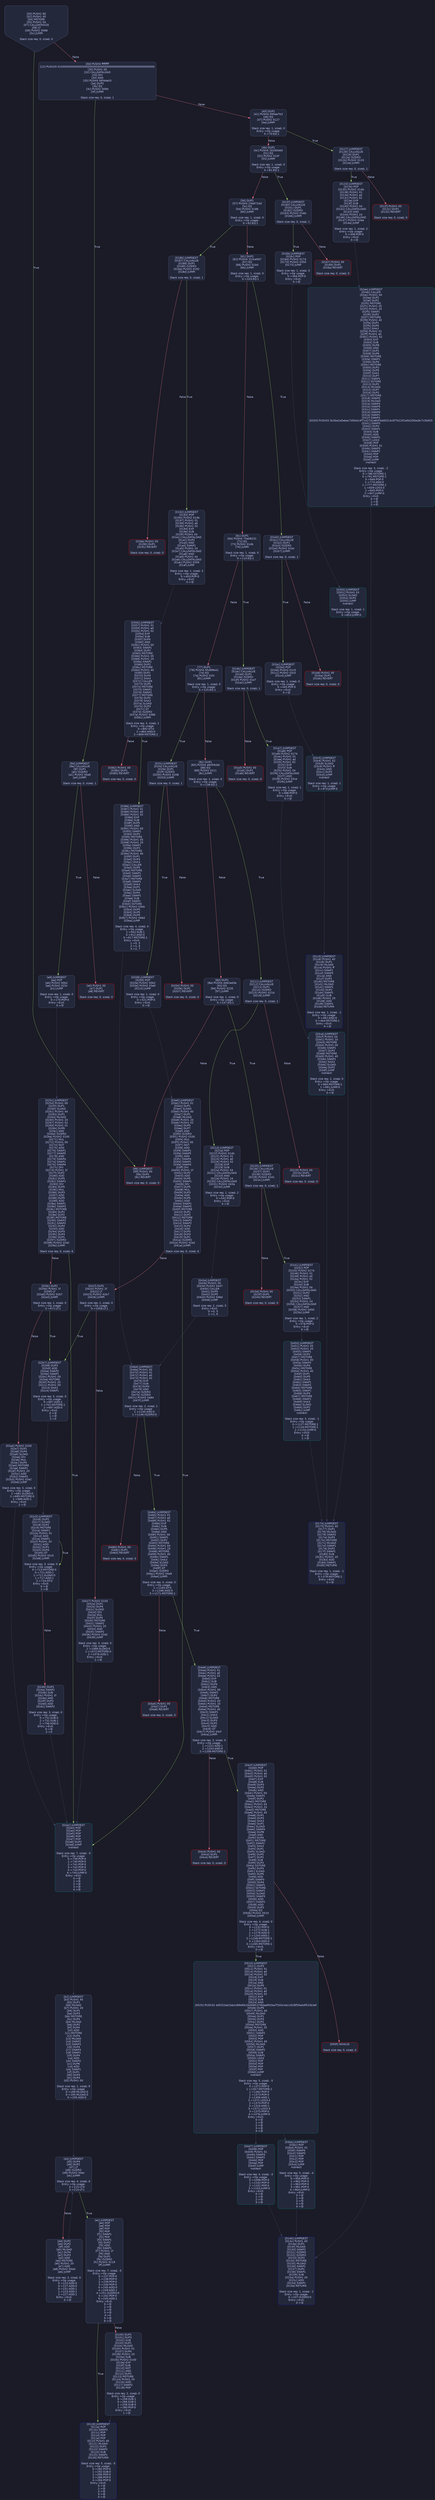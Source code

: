 digraph G {
    node [shape=box, style="filled, rounded", color="#565f89", fontcolor="#c0caf5", fontname="Helvetica", fillcolor="#24283b"];
    edge [color="#414868", fontcolor="#c0caf5", fontname="Helvetica"];
    bgcolor="#1a1b26";
    0 [ label = "[00] PUSH1 80
[02] PUSH1 40
[04] MSTORE
[05] PUSH1 04
[07] CALLDATASIZE
[08] LT
[09] PUSH2 0098
[0c] JUMPI

Stack size req: 0, sizeΔ: 0
" shape = invhouse]
    1 [ label = "[0d] PUSH4 ffffffff
[12] PUSH29 0100000000000000000000000000000000000000000000000000000000
[30] PUSH1 00
[32] CALLDATALOAD
[33] DIV
[34] AND
[35] PUSH4 06fdde03
[3a] DUP2
[3b] EQ
[3c] PUSH2 009d
[3f] JUMPI

Stack size req: 0, sizeΔ: 1
"]
    2 [ label = "[40] DUP1
[41] PUSH4 095ea7b3
[46] EQ
[47] PUSH2 0127
[4a] JUMPI

Stack size req: 1, sizeΔ: 0
Entry->Op usage:
	0->70:EQ:1
"]
    3 [ label = "[4b] DUP1
[4c] PUSH4 18160ddd
[51] EQ
[52] PUSH2 015f
[55] JUMPI

Stack size req: 1, sizeΔ: 0
Entry->Op usage:
	0->81:EQ:1
"]
    4 [ label = "[56] DUP1
[57] PUSH4 23b872dd
[5c] EQ
[5d] PUSH2 0186
[60] JUMPI

Stack size req: 1, sizeΔ: 0
Entry->Op usage:
	0->92:EQ:1
"]
    5 [ label = "[61] DUP1
[62] PUSH4 313ce567
[67] EQ
[68] PUSH2 01b0
[6b] JUMPI

Stack size req: 1, sizeΔ: 0
Entry->Op usage:
	0->103:EQ:1
"]
    6 [ label = "[6c] DUP1
[6d] PUSH4 70a08231
[72] EQ
[73] PUSH2 01db
[76] JUMPI

Stack size req: 1, sizeΔ: 0
Entry->Op usage:
	0->114:EQ:1
"]
    7 [ label = "[77] DUP1
[78] PUSH4 95d89b41
[7d] EQ
[7e] PUSH2 01fc
[81] JUMPI

Stack size req: 1, sizeΔ: 0
Entry->Op usage:
	0->125:EQ:1
"]
    8 [ label = "[82] DUP1
[83] PUSH4 a9059cbb
[88] EQ
[89] PUSH2 0211
[8c] JUMPI

Stack size req: 1, sizeΔ: 0
Entry->Op usage:
	0->136:EQ:1
"]
    9 [ label = "[8d] DUP1
[8e] PUSH4 dd62ed3e
[93] EQ
[94] PUSH2 0235
[97] JUMPI

Stack size req: 1, sizeΔ: 0
Entry->Op usage:
	0->147:EQ:1
"]
    10 [ label = "[98] JUMPDEST
[99] PUSH1 00
[9b] DUP1
[9c] REVERT

Stack size req: 0, sizeΔ: 0
" color = "red"]
    11 [ label = "[9d] JUMPDEST
[9e] CALLVALUE
[9f] DUP1
[a0] ISZERO
[a1] PUSH2 00a9
[a4] JUMPI

Stack size req: 0, sizeΔ: 1
"]
    12 [ label = "[a5] PUSH1 00
[a7] DUP1
[a8] REVERT

Stack size req: 0, sizeΔ: 0
" color = "red"]
    13 [ label = "[a9] JUMPDEST
[aa] POP
[ab] PUSH2 00b2
[ae] PUSH2 025c
[b1] JUMP

Stack size req: 1, sizeΔ: 0
Entry->Op usage:
	0->170:POP:0
Entry->Exit:
	0->😵
"]
    14 [ label = "[b2] JUMPDEST
[b3] PUSH1 40
[b5] DUP1
[b6] MLOAD
[b7] PUSH1 20
[b9] DUP1
[ba] DUP3
[bb] MSTORE
[bc] DUP4
[bd] MLOAD
[be] DUP2
[bf] DUP4
[c0] ADD
[c1] MSTORE
[c2] DUP4
[c3] MLOAD
[c4] SWAP2
[c5] SWAP3
[c6] DUP4
[c7] SWAP3
[c8] SWAP1
[c9] DUP4
[ca] ADD
[cb] SWAP2
[cc] DUP6
[cd] ADD
[ce] SWAP1
[cf] DUP1
[d0] DUP4
[d1] DUP4
[d2] PUSH1 00

Stack size req: 1, sizeΔ: 9
Entry->Op usage:
	0->189:MLOAD:0
	0->195:MLOAD:0
	0->205:ADD:0
"]
    15 [ label = "[d4] JUMPDEST
[d5] DUP4
[d6] DUP2
[d7] LT
[d8] ISZERO
[d9] PUSH2 00ec
[dc] JUMPI

Stack size req: 4, sizeΔ: 0
Entry->Op usage:
	0->215:LT:0
	3->215:LT:1
"]
    16 [ label = "[dd] DUP2
[de] DUP2
[df] ADD
[e0] MLOAD
[e1] DUP4
[e2] DUP3
[e3] ADD
[e4] MSTORE
[e5] PUSH1 20
[e7] ADD
[e8] PUSH2 00d4
[eb] JUMP

Stack size req: 3, sizeΔ: 0
Entry->Op usage:
	0->223:ADD:0
	0->227:ADD:0
	0->231:ADD:1
	1->223:ADD:1
	2->227:ADD:1
Entry->Exit:
	0->😵
"]
    17 [ label = "[ec] JUMPDEST
[ed] POP
[ee] POP
[ef] POP
[f0] POP
[f1] SWAP1
[f2] POP
[f3] SWAP1
[f4] DUP2
[f5] ADD
[f6] SWAP1
[f7] PUSH1 1f
[f9] AND
[fa] DUP1
[fb] ISZERO
[fc] PUSH2 0119
[ff] JUMPI

Stack size req: 7, sizeΔ: -5
Entry->Op usage:
	0->237:POP:0
	1->238:POP:0
	2->239:POP:0
	3->240:POP:0
	4->245:ADD:0
	4->249:AND:1
	4->251:ISZERO:0
	5->242:POP:0
	6->245:ADD:1
Entry->Exit:
	0->😵
	1->😵
	2->😵
	3->😵
	4->0
	5->😵
	6->😵
"]
    18 [ label = "[0100] DUP1
[0101] DUP3
[0102] SUB
[0103] DUP1
[0104] MLOAD
[0105] PUSH1 01
[0107] DUP4
[0108] PUSH1 20
[010a] SUB
[010b] PUSH2 0100
[010e] EXP
[010f] SUB
[0110] NOT
[0111] AND
[0112] DUP2
[0113] MSTORE
[0114] PUSH1 20
[0116] ADD
[0117] SWAP2
[0118] POP

Stack size req: 2, sizeΔ: 0
Entry->Op usage:
	0->258:SUB:1
	0->266:SUB:1
	1->258:SUB:0
	1->280:POP:0
Entry->Exit:
	1->😵
"]
    19 [ label = "[0119] JUMPDEST
[011a] POP
[011b] SWAP3
[011c] POP
[011d] POP
[011e] POP
[011f] PUSH1 40
[0121] MLOAD
[0122] DUP1
[0123] SWAP2
[0124] SUB
[0125] SWAP1
[0126] RETURN

Stack size req: 5, sizeΔ: -5
Entry->Op usage:
	0->282:POP:0
	1->292:SUB:0
	2->285:POP:0
	3->286:POP:0
	4->284:POP:0
Entry->Exit:
	0->😵
	1->😵
	2->😵
	3->😵
	4->😵
" color = "darkblue"]
    20 [ label = "[0127] JUMPDEST
[0128] CALLVALUE
[0129] DUP1
[012a] ISZERO
[012b] PUSH2 0133
[012e] JUMPI

Stack size req: 0, sizeΔ: 1
"]
    21 [ label = "[012f] PUSH1 00
[0131] DUP1
[0132] REVERT

Stack size req: 0, sizeΔ: 0
" color = "red"]
    22 [ label = "[0133] JUMPDEST
[0134] POP
[0135] PUSH2 014b
[0138] PUSH1 01
[013a] PUSH1 a0
[013c] PUSH1 02
[013e] EXP
[013f] SUB
[0140] PUSH1 04
[0142] CALLDATALOAD
[0143] AND
[0144] PUSH1 24
[0146] CALLDATALOAD
[0147] PUSH2 02ea
[014a] JUMP

Stack size req: 1, sizeΔ: 2
Entry->Op usage:
	0->308:POP:0
Entry->Exit:
	0->😵
"]
    23 [ label = "[014b] JUMPDEST
[014c] PUSH1 40
[014e] DUP1
[014f] MLOAD
[0150] SWAP2
[0151] ISZERO
[0152] ISZERO
[0153] DUP3
[0154] MSTORE
[0155] MLOAD
[0156] SWAP1
[0157] DUP2
[0158] SWAP1
[0159] SUB
[015a] PUSH1 20
[015c] ADD
[015d] SWAP1
[015e] RETURN

Stack size req: 1, sizeΔ: -1
Entry->Op usage:
	0->337:ISZERO:0
Entry->Exit:
	0->😵
" color = "darkblue"]
    24 [ label = "[015f] JUMPDEST
[0160] CALLVALUE
[0161] DUP1
[0162] ISZERO
[0163] PUSH2 016b
[0166] JUMPI

Stack size req: 0, sizeΔ: 1
"]
    25 [ label = "[0167] PUSH1 00
[0169] DUP1
[016a] REVERT

Stack size req: 0, sizeΔ: 0
" color = "red"]
    26 [ label = "[016b] JUMPDEST
[016c] POP
[016d] PUSH2 0174
[0170] PUSH2 0350
[0173] JUMP

Stack size req: 1, sizeΔ: 0
Entry->Op usage:
	0->364:POP:0
Entry->Exit:
	0->😵
"]
    27 [ label = "[0174] JUMPDEST
[0175] PUSH1 40
[0177] DUP1
[0178] MLOAD
[0179] SWAP2
[017a] DUP3
[017b] MSTORE
[017c] MLOAD
[017d] SWAP1
[017e] DUP2
[017f] SWAP1
[0180] SUB
[0181] PUSH1 20
[0183] ADD
[0184] SWAP1
[0185] RETURN

Stack size req: 1, sizeΔ: -1
Entry->Op usage:
	0->379:MSTORE:1
Entry->Exit:
	0->😵
" color = "darkblue"]
    28 [ label = "[0186] JUMPDEST
[0187] CALLVALUE
[0188] DUP1
[0189] ISZERO
[018a] PUSH2 0192
[018d] JUMPI

Stack size req: 0, sizeΔ: 1
"]
    29 [ label = "[018e] PUSH1 00
[0190] DUP1
[0191] REVERT

Stack size req: 0, sizeΔ: 0
" color = "red"]
    30 [ label = "[0192] JUMPDEST
[0193] POP
[0194] PUSH2 014b
[0197] PUSH1 01
[0199] PUSH1 a0
[019b] PUSH1 02
[019d] EXP
[019e] SUB
[019f] PUSH1 04
[01a1] CALLDATALOAD
[01a2] DUP2
[01a3] AND
[01a4] SWAP1
[01a5] PUSH1 24
[01a7] CALLDATALOAD
[01a8] AND
[01a9] PUSH1 44
[01ab] CALLDATALOAD
[01ac] PUSH2 0356
[01af] JUMP

Stack size req: 1, sizeΔ: 3
Entry->Op usage:
	0->403:POP:0
Entry->Exit:
	0->😵
"]
    31 [ label = "[01b0] JUMPDEST
[01b1] CALLVALUE
[01b2] DUP1
[01b3] ISZERO
[01b4] PUSH2 01bc
[01b7] JUMPI

Stack size req: 0, sizeΔ: 1
"]
    32 [ label = "[01b8] PUSH1 00
[01ba] DUP1
[01bb] REVERT

Stack size req: 0, sizeΔ: 0
" color = "red"]
    33 [ label = "[01bc] JUMPDEST
[01bd] POP
[01be] PUSH2 01c5
[01c1] PUSH2 03c5
[01c4] JUMP

Stack size req: 1, sizeΔ: 0
Entry->Op usage:
	0->445:POP:0
Entry->Exit:
	0->😵
"]
    34 [ label = "[01c5] JUMPDEST
[01c6] PUSH1 40
[01c8] DUP1
[01c9] MLOAD
[01ca] PUSH1 ff
[01cc] SWAP1
[01cd] SWAP3
[01ce] AND
[01cf] DUP3
[01d0] MSTORE
[01d1] MLOAD
[01d2] SWAP1
[01d3] DUP2
[01d4] SWAP1
[01d5] SUB
[01d6] PUSH1 20
[01d8] ADD
[01d9] SWAP1
[01da] RETURN

Stack size req: 1, sizeΔ: -1
Entry->Op usage:
	0->462:AND:0
	0->464:MSTORE:1
Entry->Exit:
	0->😵
" color = "darkblue"]
    35 [ label = "[01db] JUMPDEST
[01dc] CALLVALUE
[01dd] DUP1
[01de] ISZERO
[01df] PUSH2 01e7
[01e2] JUMPI

Stack size req: 0, sizeΔ: 1
"]
    36 [ label = "[01e3] PUSH1 00
[01e5] DUP1
[01e6] REVERT

Stack size req: 0, sizeΔ: 0
" color = "red"]
    37 [ label = "[01e7] JUMPDEST
[01e8] POP
[01e9] PUSH2 0174
[01ec] PUSH1 01
[01ee] PUSH1 a0
[01f0] PUSH1 02
[01f2] EXP
[01f3] SUB
[01f4] PUSH1 04
[01f6] CALLDATALOAD
[01f7] AND
[01f8] PUSH2 03ce
[01fb] JUMP

Stack size req: 1, sizeΔ: 1
Entry->Op usage:
	0->488:POP:0
Entry->Exit:
	0->😵
"]
    38 [ label = "[01fc] JUMPDEST
[01fd] CALLVALUE
[01fe] DUP1
[01ff] ISZERO
[0200] PUSH2 0208
[0203] JUMPI

Stack size req: 0, sizeΔ: 1
"]
    39 [ label = "[0204] PUSH1 00
[0206] DUP1
[0207] REVERT

Stack size req: 0, sizeΔ: 0
" color = "red"]
    40 [ label = "[0208] JUMPDEST
[0209] POP
[020a] PUSH2 00b2
[020d] PUSH2 03e0
[0210] JUMP

Stack size req: 1, sizeΔ: 0
Entry->Op usage:
	0->521:POP:0
Entry->Exit:
	0->😵
"]
    41 [ label = "[0211] JUMPDEST
[0212] CALLVALUE
[0213] DUP1
[0214] ISZERO
[0215] PUSH2 021d
[0218] JUMPI

Stack size req: 0, sizeΔ: 1
"]
    42 [ label = "[0219] PUSH1 00
[021b] DUP1
[021c] REVERT

Stack size req: 0, sizeΔ: 0
" color = "red"]
    43 [ label = "[021d] JUMPDEST
[021e] POP
[021f] PUSH2 014b
[0222] PUSH1 01
[0224] PUSH1 a0
[0226] PUSH1 02
[0228] EXP
[0229] SUB
[022a] PUSH1 04
[022c] CALLDATALOAD
[022d] AND
[022e] PUSH1 24
[0230] CALLDATALOAD
[0231] PUSH2 043a
[0234] JUMP

Stack size req: 1, sizeΔ: 2
Entry->Op usage:
	0->542:POP:0
Entry->Exit:
	0->😵
"]
    44 [ label = "[0235] JUMPDEST
[0236] CALLVALUE
[0237] DUP1
[0238] ISZERO
[0239] PUSH2 0241
[023c] JUMPI

Stack size req: 0, sizeΔ: 1
"]
    45 [ label = "[023d] PUSH1 00
[023f] DUP1
[0240] REVERT

Stack size req: 0, sizeΔ: 0
" color = "red"]
    46 [ label = "[0241] JUMPDEST
[0242] POP
[0243] PUSH2 0174
[0246] PUSH1 01
[0248] PUSH1 a0
[024a] PUSH1 02
[024c] EXP
[024d] SUB
[024e] PUSH1 04
[0250] CALLDATALOAD
[0251] DUP2
[0252] AND
[0253] SWAP1
[0254] PUSH1 24
[0256] CALLDATALOAD
[0257] AND
[0258] PUSH2 0450
[025b] JUMP

Stack size req: 1, sizeΔ: 2
Entry->Op usage:
	0->578:POP:0
Entry->Exit:
	0->😵
"]
    47 [ label = "[025c] JUMPDEST
[025d] PUSH1 00
[025f] DUP1
[0260] SLOAD
[0261] PUSH1 40
[0263] DUP1
[0264] MLOAD
[0265] PUSH1 20
[0267] PUSH1 02
[0269] PUSH1 01
[026b] DUP6
[026c] AND
[026d] ISZERO
[026e] PUSH2 0100
[0271] MUL
[0272] PUSH1 00
[0274] NOT
[0275] ADD
[0276] SWAP1
[0277] SWAP5
[0278] AND
[0279] SWAP4
[027a] SWAP1
[027b] SWAP4
[027c] DIV
[027d] PUSH1 1f
[027f] DUP2
[0280] ADD
[0281] DUP5
[0282] SWAP1
[0283] DIV
[0284] DUP5
[0285] MUL
[0286] DUP3
[0287] ADD
[0288] DUP5
[0289] ADD
[028a] SWAP1
[028b] SWAP3
[028c] MSTORE
[028d] DUP2
[028e] DUP2
[028f] MSTORE
[0290] SWAP3
[0291] SWAP2
[0292] DUP4
[0293] ADD
[0294] DUP3
[0295] DUP3
[0296] DUP1
[0297] ISZERO
[0298] PUSH2 02e2
[029b] JUMPI

Stack size req: 0, sizeΔ: 6
"]
    48 [ label = "[029c] DUP1
[029d] PUSH1 1f
[029f] LT
[02a0] PUSH2 02b7
[02a3] JUMPI

Stack size req: 1, sizeΔ: 0
Entry->Op usage:
	0->671:LT:1
"]
    49 [ label = "[02a4] PUSH2 0100
[02a7] DUP1
[02a8] DUP4
[02a9] SLOAD
[02aa] DIV
[02ab] MUL
[02ac] DUP4
[02ad] MSTORE
[02ae] SWAP2
[02af] PUSH1 20
[02b1] ADD
[02b2] SWAP2
[02b3] PUSH2 02e2
[02b6] JUMP

Stack size req: 3, sizeΔ: 0
Entry->Op usage:
	1->681:SLOAD:0
	2->685:MSTORE:0
	2->689:ADD:1
Entry->Exit:
	2->😵
"]
    50 [ label = "[02b7] JUMPDEST
[02b8] DUP3
[02b9] ADD
[02ba] SWAP2
[02bb] SWAP1
[02bc] PUSH1 00
[02be] MSTORE
[02bf] PUSH1 20
[02c1] PUSH1 00
[02c3] SHA3
[02c4] SWAP1

Stack size req: 3, sizeΔ: 0
Entry->Op usage:
	0->697:ADD:1
	1->702:MSTORE:1
	2->697:ADD:0
Entry->Exit:
	0->😵
	1->😵
	2->0
"]
    51 [ label = "[02c5] JUMPDEST
[02c6] DUP2
[02c7] SLOAD
[02c8] DUP2
[02c9] MSTORE
[02ca] SWAP1
[02cb] PUSH1 01
[02cd] ADD
[02ce] SWAP1
[02cf] PUSH1 20
[02d1] ADD
[02d2] DUP1
[02d3] DUP4
[02d4] GT
[02d5] PUSH2 02c5
[02d8] JUMPI

Stack size req: 3, sizeΔ: 0
Entry->Op usage:
	0->713:MSTORE:0
	0->721:ADD:1
	1->711:SLOAD:0
	1->717:ADD:1
	2->724:GT:0
Entry->Exit:
	0->😵
	1->😵
"]
    52 [ label = "[02d9] DUP3
[02da] SWAP1
[02db] SUB
[02dc] PUSH1 1f
[02de] AND
[02df] DUP3
[02e0] ADD
[02e1] SWAP2

Stack size req: 3, sizeΔ: 0
Entry->Op usage:
	0->731:SUB:0
	2->731:SUB:1
	2->736:ADD:0
Entry->Exit:
	0->😵
	2->0
"]
    53 [ label = "[02e2] JUMPDEST
[02e3] POP
[02e4] POP
[02e5] POP
[02e6] POP
[02e7] POP
[02e8] DUP2
[02e9] JUMP
Indirect!

Stack size req: 7, sizeΔ: -5
Entry->Op usage:
	0->739:POP:0
	1->740:POP:0
	2->741:POP:0
	3->742:POP:0
	4->743:POP:0
	6->745:JUMP:0
Entry->Exit:
	0->😵
	1->😵
	2->😵
	3->😵
	4->😵
" color = "teal"]
    54 [ label = "[02ea] JUMPDEST
[02eb] CALLER
[02ec] PUSH1 00
[02ee] DUP2
[02ef] DUP2
[02f0] MSTORE
[02f1] PUSH1 05
[02f3] PUSH1 20
[02f5] SWAP1
[02f6] DUP2
[02f7] MSTORE
[02f8] PUSH1 40
[02fa] DUP1
[02fb] DUP4
[02fc] SHA3
[02fd] PUSH1 01
[02ff] PUSH1 a0
[0301] PUSH1 02
[0303] EXP
[0304] SUB
[0305] DUP8
[0306] AND
[0307] DUP1
[0308] DUP6
[0309] MSTORE
[030a] SWAP1
[030b] DUP4
[030c] MSTORE
[030d] DUP2
[030e] DUP5
[030f] SHA3
[0310] DUP7
[0311] SWAP1
[0312] SSTORE
[0313] DUP2
[0314] MLOAD
[0315] DUP7
[0316] DUP2
[0317] MSTORE
[0318] SWAP2
[0319] MLOAD
[031a] SWAP4
[031b] SWAP5
[031c] SWAP1
[031d] SWAP4
[031e] SWAP1
[031f] SWAP3
[0320] PUSH32 8c5be1e5ebec7d5bd14f71427d1e84f3dd0314c0f7b2291e5b200ac8c7c3b925
[0341] SWAP3
[0342] DUP3
[0343] SWAP1
[0344] SUB
[0345] ADD
[0346] SWAP1
[0347] LOG3
[0348] POP
[0349] PUSH1 01
[034b] SWAP3
[034c] SWAP2
[034d] POP
[034e] POP
[034f] JUMP
Indirect!

Stack size req: 3, sizeΔ: -2
Entry->Op usage:
	0->786:SSTORE:1
	0->791:MSTORE:1
	0->846:POP:0
	1->774:AND:0
	1->777:MSTORE:1
	1->839:LOG3:4
	1->845:POP:0
	2->847:JUMP:0
Entry->Exit:
	0->😵
	1->😵
	2->😵
" color = "teal"]
    55 [ label = "[0350] JUMPDEST
[0351] PUSH1 03
[0353] SLOAD
[0354] DUP2
[0355] JUMP
Indirect!

Stack size req: 1, sizeΔ: 1
Entry->Op usage:
	0->853:JUMP:0
" color = "teal"]
    56 [ label = "[0356] JUMPDEST
[0357] PUSH1 01
[0359] PUSH1 a0
[035b] PUSH1 02
[035d] EXP
[035e] SUB
[035f] DUP4
[0360] AND
[0361] PUSH1 00
[0363] SWAP1
[0364] DUP2
[0365] MSTORE
[0366] PUSH1 05
[0368] PUSH1 20
[036a] SWAP1
[036b] DUP2
[036c] MSTORE
[036d] PUSH1 40
[036f] DUP1
[0370] DUP4
[0371] SHA3
[0372] CALLER
[0373] DUP5
[0374] MSTORE
[0375] SWAP1
[0376] SWAP2
[0377] MSTORE
[0378] DUP2
[0379] SHA3
[037a] SLOAD
[037b] DUP3
[037c] GT
[037d] ISZERO
[037e] PUSH2 0386
[0381] JUMPI

Stack size req: 3, sizeΔ: 1
Entry->Op usage:
	0->892:GT:0
	2->864:AND:0
	2->869:MSTORE:1
"]
    57 [ label = "[0382] PUSH1 00
[0384] DUP1
[0385] REVERT

Stack size req: 0, sizeΔ: 0
" color = "red"]
    58 [ label = "[0386] JUMPDEST
[0387] PUSH1 01
[0389] PUSH1 a0
[038b] PUSH1 02
[038d] EXP
[038e] SUB
[038f] DUP5
[0390] AND
[0391] PUSH1 00
[0393] SWAP1
[0394] DUP2
[0395] MSTORE
[0396] PUSH1 05
[0398] PUSH1 20
[039a] SWAP1
[039b] DUP2
[039c] MSTORE
[039d] PUSH1 40
[039f] DUP1
[03a0] DUP4
[03a1] SHA3
[03a2] CALLER
[03a3] DUP5
[03a4] MSTORE
[03a5] SWAP1
[03a6] SWAP2
[03a7] MSTORE
[03a8] SWAP1
[03a9] SHA3
[03aa] DUP1
[03ab] SLOAD
[03ac] DUP4
[03ad] SWAP1
[03ae] SUB
[03af] SWAP1
[03b0] SSTORE
[03b1] PUSH2 03bb
[03b4] DUP5
[03b5] DUP5
[03b6] DUP5
[03b7] PUSH2 046d
[03ba] JUMP

Stack size req: 4, sizeΔ: 4
Entry->Op usage:
	1->942:SUB:1
	3->912:AND:0
	3->917:MSTORE:1
Entry->Exit:
	1->0, 5
	2->1, 6
	3->2, 7
"]
    59 [ label = "[03bb] JUMPDEST
[03bc] POP
[03bd] PUSH1 01
[03bf] SWAP4
[03c0] SWAP3
[03c1] POP
[03c2] POP
[03c3] POP
[03c4] JUMP
Indirect!

Stack size req: 5, sizeΔ: -4
Entry->Op usage:
	0->956:POP:0
	1->962:POP:0
	2->963:POP:0
	3->961:POP:0
	4->964:JUMP:0
Entry->Exit:
	0->😵
	1->😵
	2->😵
	3->😵
	4->😵
" color = "teal"]
    60 [ label = "[03c5] JUMPDEST
[03c6] PUSH1 02
[03c8] SLOAD
[03c9] PUSH1 ff
[03cb] AND
[03cc] DUP2
[03cd] JUMP
Indirect!

Stack size req: 1, sizeΔ: 1
Entry->Op usage:
	0->973:JUMP:0
" color = "teal"]
    61 [ label = "[03ce] JUMPDEST
[03cf] PUSH1 04
[03d1] PUSH1 20
[03d3] MSTORE
[03d4] PUSH1 00
[03d6] SWAP1
[03d7] DUP2
[03d8] MSTORE
[03d9] PUSH1 40
[03db] SWAP1
[03dc] SHA3
[03dd] SLOAD
[03de] DUP2
[03df] JUMP
Indirect!

Stack size req: 2, sizeΔ: 0
Entry->Op usage:
	0->984:MSTORE:1
	1->991:JUMP:0
Entry->Exit:
	0->😵
" color = "teal"]
    62 [ label = "[03e0] JUMPDEST
[03e1] PUSH1 01
[03e3] DUP1
[03e4] SLOAD
[03e5] PUSH1 40
[03e7] DUP1
[03e8] MLOAD
[03e9] PUSH1 20
[03eb] PUSH1 02
[03ed] DUP5
[03ee] DUP7
[03ef] AND
[03f0] ISZERO
[03f1] PUSH2 0100
[03f4] MUL
[03f5] PUSH1 00
[03f7] NOT
[03f8] ADD
[03f9] SWAP1
[03fa] SWAP5
[03fb] AND
[03fc] SWAP4
[03fd] SWAP1
[03fe] SWAP4
[03ff] DIV
[0400] PUSH1 1f
[0402] DUP2
[0403] ADD
[0404] DUP5
[0405] SWAP1
[0406] DIV
[0407] DUP5
[0408] MUL
[0409] DUP3
[040a] ADD
[040b] DUP5
[040c] ADD
[040d] SWAP1
[040e] SWAP3
[040f] MSTORE
[0410] DUP2
[0411] DUP2
[0412] MSTORE
[0413] SWAP3
[0414] SWAP2
[0415] DUP4
[0416] ADD
[0417] DUP3
[0418] DUP3
[0419] DUP1
[041a] ISZERO
[041b] PUSH2 02e2
[041e] JUMPI

Stack size req: 0, sizeΔ: 6
"]
    63 [ label = "[041f] DUP1
[0420] PUSH1 1f
[0422] LT
[0423] PUSH2 02b7
[0426] JUMPI

Stack size req: 1, sizeΔ: 0
Entry->Op usage:
	0->1058:LT:1
"]
    64 [ label = "[0427] PUSH2 0100
[042a] DUP1
[042b] DUP4
[042c] SLOAD
[042d] DIV
[042e] MUL
[042f] DUP4
[0430] MSTORE
[0431] SWAP2
[0432] PUSH1 20
[0434] ADD
[0435] SWAP2
[0436] PUSH2 02e2
[0439] JUMP

Stack size req: 3, sizeΔ: 0
Entry->Op usage:
	1->1068:SLOAD:0
	2->1072:MSTORE:0
	2->1076:ADD:1
Entry->Exit:
	2->😵
"]
    65 [ label = "[043a] JUMPDEST
[043b] PUSH1 00
[043d] PUSH2 0447
[0440] CALLER
[0441] DUP5
[0442] DUP5
[0443] PUSH2 046d
[0446] JUMP

Stack size req: 2, sizeΔ: 5
Entry->Exit:
	0->0, 5
	1->1, 6
"]
    66 [ label = "[0447] JUMPDEST
[0448] POP
[0449] PUSH1 01
[044b] SWAP3
[044c] SWAP2
[044d] POP
[044e] POP
[044f] JUMP
Indirect!

Stack size req: 4, sizeΔ: -3
Entry->Op usage:
	0->1096:POP:0
	1->1102:POP:0
	2->1101:POP:0
	3->1103:JUMP:0
Entry->Exit:
	0->😵
	1->😵
	2->😵
	3->😵
" color = "teal"]
    67 [ label = "[0450] JUMPDEST
[0451] PUSH1 05
[0453] PUSH1 20
[0455] SWAP1
[0456] DUP2
[0457] MSTORE
[0458] PUSH1 00
[045a] SWAP3
[045b] DUP4
[045c] MSTORE
[045d] PUSH1 40
[045f] DUP1
[0460] DUP5
[0461] SHA3
[0462] SWAP1
[0463] SWAP2
[0464] MSTORE
[0465] SWAP1
[0466] DUP3
[0467] MSTORE
[0468] SWAP1
[0469] SHA3
[046a] SLOAD
[046b] DUP2
[046c] JUMP
Indirect!

Stack size req: 3, sizeΔ: -1
Entry->Op usage:
	0->1127:MSTORE:1
	1->1116:MSTORE:1
	2->1132:JUMP:0
Entry->Exit:
	0->😵
	1->😵
" color = "teal"]
    68 [ label = "[046d] JUMPDEST
[046e] PUSH1 00
[0470] PUSH1 01
[0472] PUSH1 a0
[0474] PUSH1 02
[0476] EXP
[0477] SUB
[0478] DUP4
[0479] AND
[047a] ISZERO
[047b] ISZERO
[047c] PUSH2 0484
[047f] JUMPI

Stack size req: 2, sizeΔ: 1
Entry->Op usage:
	1->1145:AND:0
	1->1146:ISZERO:0
"]
    69 [ label = "[0480] PUSH1 00
[0482] DUP1
[0483] REVERT

Stack size req: 0, sizeΔ: 0
" color = "red"]
    70 [ label = "[0484] JUMPDEST
[0485] PUSH1 01
[0487] PUSH1 a0
[0489] PUSH1 02
[048b] EXP
[048c] SUB
[048d] DUP5
[048e] AND
[048f] PUSH1 00
[0491] SWAP1
[0492] DUP2
[0493] MSTORE
[0494] PUSH1 04
[0496] PUSH1 20
[0498] MSTORE
[0499] PUSH1 40
[049b] SWAP1
[049c] SHA3
[049d] SLOAD
[049e] DUP3
[049f] GT
[04a0] ISZERO
[04a1] PUSH2 04a9
[04a4] JUMPI

Stack size req: 4, sizeΔ: 0
Entry->Op usage:
	1->1183:GT:0
	3->1166:AND:0
	3->1171:MSTORE:1
"]
    71 [ label = "[04a5] PUSH1 00
[04a7] DUP1
[04a8] REVERT

Stack size req: 0, sizeΔ: 0
" color = "red"]
    72 [ label = "[04a9] JUMPDEST
[04aa] PUSH1 01
[04ac] PUSH1 a0
[04ae] PUSH1 02
[04b0] EXP
[04b1] SUB
[04b2] DUP4
[04b3] AND
[04b4] PUSH1 00
[04b6] SWAP1
[04b7] DUP2
[04b8] MSTORE
[04b9] PUSH1 04
[04bb] PUSH1 20
[04bd] MSTORE
[04be] PUSH1 40
[04c0] SWAP1
[04c1] SHA3
[04c2] SLOAD
[04c3] DUP3
[04c4] DUP2
[04c5] ADD
[04c6] GT
[04c7] PUSH2 04cf
[04ca] JUMPI

Stack size req: 3, sizeΔ: 0
Entry->Op usage:
	1->1221:ADD:1
	2->1203:AND:0
	2->1208:MSTORE:1
"]
    73 [ label = "[04cb] PUSH1 00
[04cd] DUP1
[04ce] REVERT

Stack size req: 0, sizeΔ: 0
" color = "red"]
    74 [ label = "[04cf] JUMPDEST
[04d0] POP
[04d1] PUSH1 01
[04d3] PUSH1 a0
[04d5] PUSH1 02
[04d7] EXP
[04d8] SUB
[04d9] DUP3
[04da] DUP2
[04db] AND
[04dc] PUSH1 00
[04de] SWAP1
[04df] DUP2
[04e0] MSTORE
[04e1] PUSH1 04
[04e3] PUSH1 20
[04e5] MSTORE
[04e6] PUSH1 40
[04e8] DUP1
[04e9] DUP3
[04ea] SHA3
[04eb] DUP1
[04ec] SLOAD
[04ed] SWAP4
[04ee] DUP8
[04ef] AND
[04f0] DUP4
[04f1] MSTORE
[04f2] SWAP2
[04f3] SHA3
[04f4] DUP1
[04f5] SLOAD
[04f6] DUP5
[04f7] DUP2
[04f8] SUB
[04f9] DUP3
[04fa] SSTORE
[04fb] DUP3
[04fc] SLOAD
[04fd] DUP6
[04fe] ADD
[04ff] SWAP3
[0500] DUP4
[0501] SWAP1
[0502] SSTORE
[0503] SWAP1
[0504] SLOAD
[0505] SWAP3
[0506] ADD
[0507] SWAP2
[0508] ADD
[0509] DUP2
[050a] EQ
[050b] PUSH2 0510
[050e] JUMPI

Stack size req: 4, sizeΔ: 0
Entry->Op usage:
	0->1232:POP:0
	1->1272:SUB:1
	1->1278:ADD:0
	2->1243:AND:1
	2->1248:MSTORE:1
	3->1263:AND:0
	3->1265:MSTORE:1
Entry->Exit:
	0->😵
"]
    75 [ label = "[050f] INVALID

Stack size req: 0, sizeΔ: 0
" color = "red"]
    76 [ label = "[0510] JUMPDEST
[0511] DUP3
[0512] PUSH1 01
[0514] PUSH1 a0
[0516] PUSH1 02
[0518] EXP
[0519] SUB
[051a] AND
[051b] DUP5
[051c] PUSH1 01
[051e] PUSH1 a0
[0520] PUSH1 02
[0522] EXP
[0523] SUB
[0524] AND
[0525] PUSH32 ddf252ad1be2c89b69c2b068fc378daa952ba7f163c4a11628f55a4df523b3ef
[0546] DUP5
[0547] PUSH1 40
[0549] MLOAD
[054a] DUP1
[054b] DUP3
[054c] DUP2
[054d] MSTORE
[054e] PUSH1 20
[0550] ADD
[0551] SWAP2
[0552] POP
[0553] POP
[0554] PUSH1 40
[0556] MLOAD
[0557] DUP1
[0558] SWAP2
[0559] SUB
[055a] SWAP1
[055b] LOG3
[055c] POP
[055d] POP
[055e] POP
[055f] POP
[0560] JUMP
Indirect!

Stack size req: 5, sizeΔ: -5
Entry->Op usage:
	0->1372:POP:0
	1->1357:MSTORE:1
	1->1362:POP:0
	1->1373:POP:0
	2->1306:AND:1
	2->1371:LOG3:4
	2->1374:POP:0
	3->1316:AND:1
	3->1371:LOG3:3
	3->1375:POP:0
	4->1376:JUMP:0
Entry->Exit:
	0->😵
	1->😵
	2->😵
	3->😵
	4->😵
" color = "teal"]
    0 -> 1 [ label = "False" color = "#f7768e"]
    0 -> 10 [ label = "True" color = "#9ece6a"]
    1 -> 2 [ label = "False" color = "#f7768e"]
    1 -> 11 [ label = "True" color = "#9ece6a"]
    2 -> 3 [ label = "False" color = "#f7768e"]
    2 -> 20 [ label = "True" color = "#9ece6a"]
    3 -> 4 [ label = "False" color = "#f7768e"]
    3 -> 24 [ label = "True" color = "#9ece6a"]
    4 -> 5 [ label = "False" color = "#f7768e"]
    4 -> 28 [ label = "True" color = "#9ece6a"]
    5 -> 6 [ label = "False" color = "#f7768e"]
    5 -> 31 [ label = "True" color = "#9ece6a"]
    6 -> 7 [ label = "False" color = "#f7768e"]
    6 -> 35 [ label = "True" color = "#9ece6a"]
    7 -> 8 [ label = "False" color = "#f7768e"]
    7 -> 38 [ label = "True" color = "#9ece6a"]
    8 -> 9 [ label = "False" color = "#f7768e"]
    8 -> 41 [ label = "True" color = "#9ece6a"]
    9 -> 10 [ label = "False" color = "#f7768e"]
    9 -> 44 [ label = "True" color = "#9ece6a"]
    11 -> 12 [ label = "False" color = "#f7768e"]
    11 -> 13 [ label = "True" color = "#9ece6a"]
    13 -> 47 [ ]
    14 -> 15 [ ]
    15 -> 16 [ label = "False" color = "#f7768e"]
    15 -> 17 [ label = "True" color = "#9ece6a"]
    16 -> 15 [ ]
    17 -> 18 [ label = "False" color = "#f7768e"]
    17 -> 19 [ label = "True" color = "#9ece6a"]
    18 -> 19 [ ]
    20 -> 21 [ label = "False" color = "#f7768e"]
    20 -> 22 [ label = "True" color = "#9ece6a"]
    22 -> 54 [ ]
    24 -> 25 [ label = "False" color = "#f7768e"]
    24 -> 26 [ label = "True" color = "#9ece6a"]
    26 -> 55 [ ]
    28 -> 29 [ label = "False" color = "#f7768e"]
    28 -> 30 [ label = "True" color = "#9ece6a"]
    30 -> 56 [ ]
    31 -> 32 [ label = "False" color = "#f7768e"]
    31 -> 33 [ label = "True" color = "#9ece6a"]
    33 -> 60 [ ]
    35 -> 36 [ label = "False" color = "#f7768e"]
    35 -> 37 [ label = "True" color = "#9ece6a"]
    37 -> 61 [ ]
    38 -> 39 [ label = "False" color = "#f7768e"]
    38 -> 40 [ label = "True" color = "#9ece6a"]
    40 -> 62 [ ]
    41 -> 42 [ label = "False" color = "#f7768e"]
    41 -> 43 [ label = "True" color = "#9ece6a"]
    43 -> 65 [ ]
    44 -> 45 [ label = "False" color = "#f7768e"]
    44 -> 46 [ label = "True" color = "#9ece6a"]
    46 -> 67 [ ]
    47 -> 48 [ label = "False" color = "#f7768e"]
    47 -> 53 [ label = "True" color = "#9ece6a"]
    48 -> 49 [ label = "False" color = "#f7768e"]
    48 -> 50 [ label = "True" color = "#9ece6a"]
    49 -> 53 [ ]
    50 -> 51 [ ]
    51 -> 52 [ label = "False" color = "#f7768e"]
    51 -> 51 [ label = "True" color = "#9ece6a"]
    52 -> 53 [ ]
    56 -> 57 [ label = "False" color = "#f7768e"]
    56 -> 58 [ label = "True" color = "#9ece6a"]
    58 -> 68 [ ]
    62 -> 63 [ label = "False" color = "#f7768e"]
    62 -> 53 [ label = "True" color = "#9ece6a"]
    63 -> 64 [ label = "False" color = "#f7768e"]
    63 -> 50 [ label = "True" color = "#9ece6a"]
    64 -> 53 [ ]
    65 -> 68 [ ]
    68 -> 69 [ label = "False" color = "#f7768e"]
    68 -> 70 [ label = "True" color = "#9ece6a"]
    70 -> 71 [ label = "False" color = "#f7768e"]
    70 -> 72 [ label = "True" color = "#9ece6a"]
    72 -> 73 [ label = "False" color = "#f7768e"]
    72 -> 74 [ label = "True" color = "#9ece6a"]
    74 -> 75 [ label = "False" color = "#f7768e"]
    74 -> 76 [ label = "True" color = "#9ece6a"]
    53 -> 14 [ ]
    54 -> 23 [ ]
    55 -> 27 [ ]
    76 -> 59 [ ]
    59 -> 23 [ ]
    60 -> 34 [ ]
    61 -> 27 [ ]
    76 -> 66 [ ]
    66 -> 23 [ ]
    67 -> 27 [ ]

}
